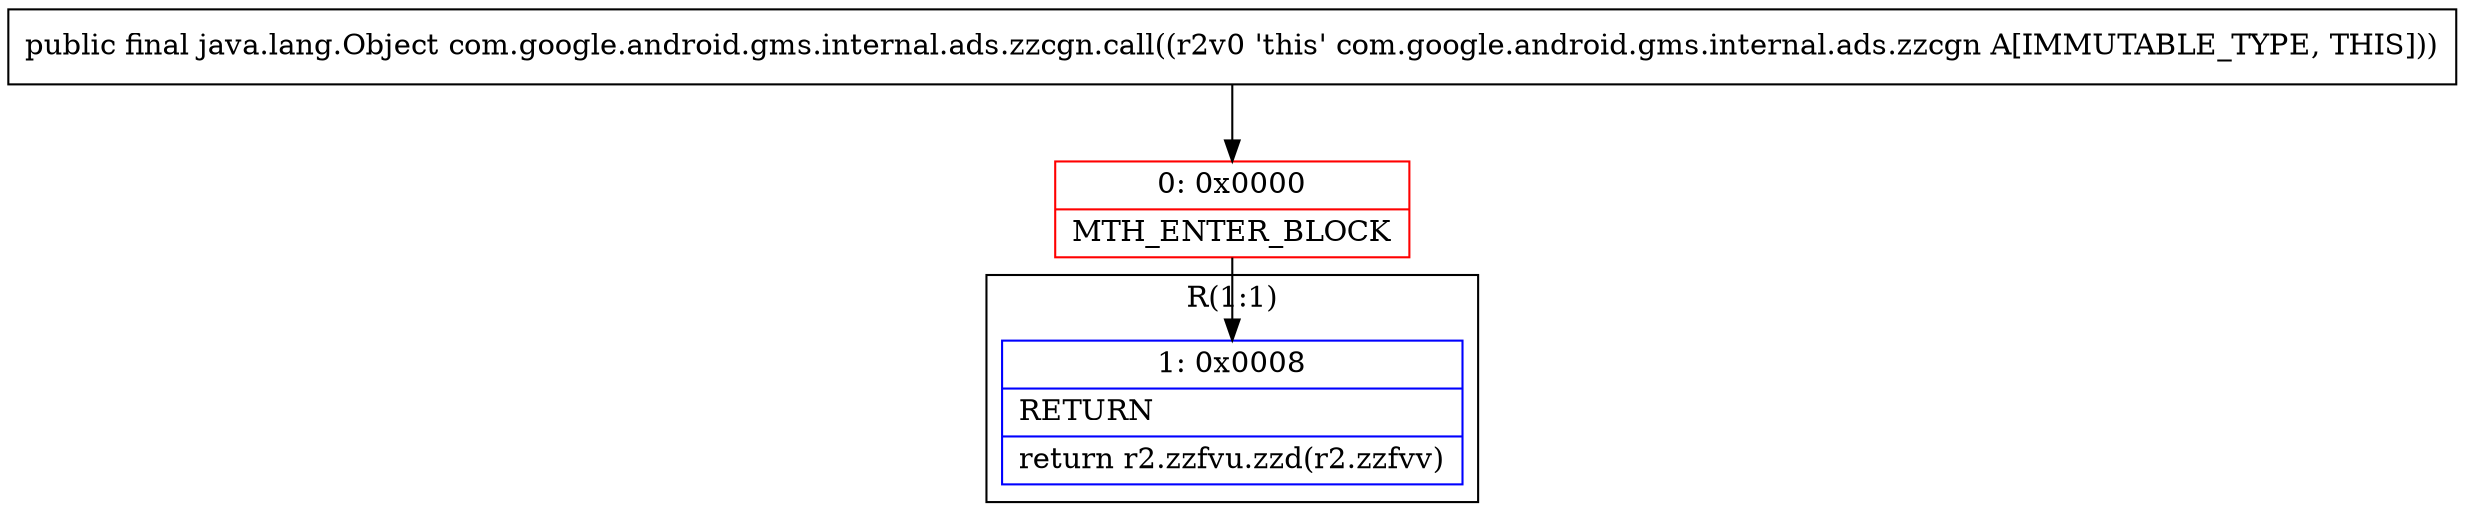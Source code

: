 digraph "CFG forcom.google.android.gms.internal.ads.zzcgn.call()Ljava\/lang\/Object;" {
subgraph cluster_Region_815939332 {
label = "R(1:1)";
node [shape=record,color=blue];
Node_1 [shape=record,label="{1\:\ 0x0008|RETURN\l|return r2.zzfvu.zzd(r2.zzfvv)\l}"];
}
Node_0 [shape=record,color=red,label="{0\:\ 0x0000|MTH_ENTER_BLOCK\l}"];
MethodNode[shape=record,label="{public final java.lang.Object com.google.android.gms.internal.ads.zzcgn.call((r2v0 'this' com.google.android.gms.internal.ads.zzcgn A[IMMUTABLE_TYPE, THIS])) }"];
MethodNode -> Node_0;
Node_0 -> Node_1;
}

